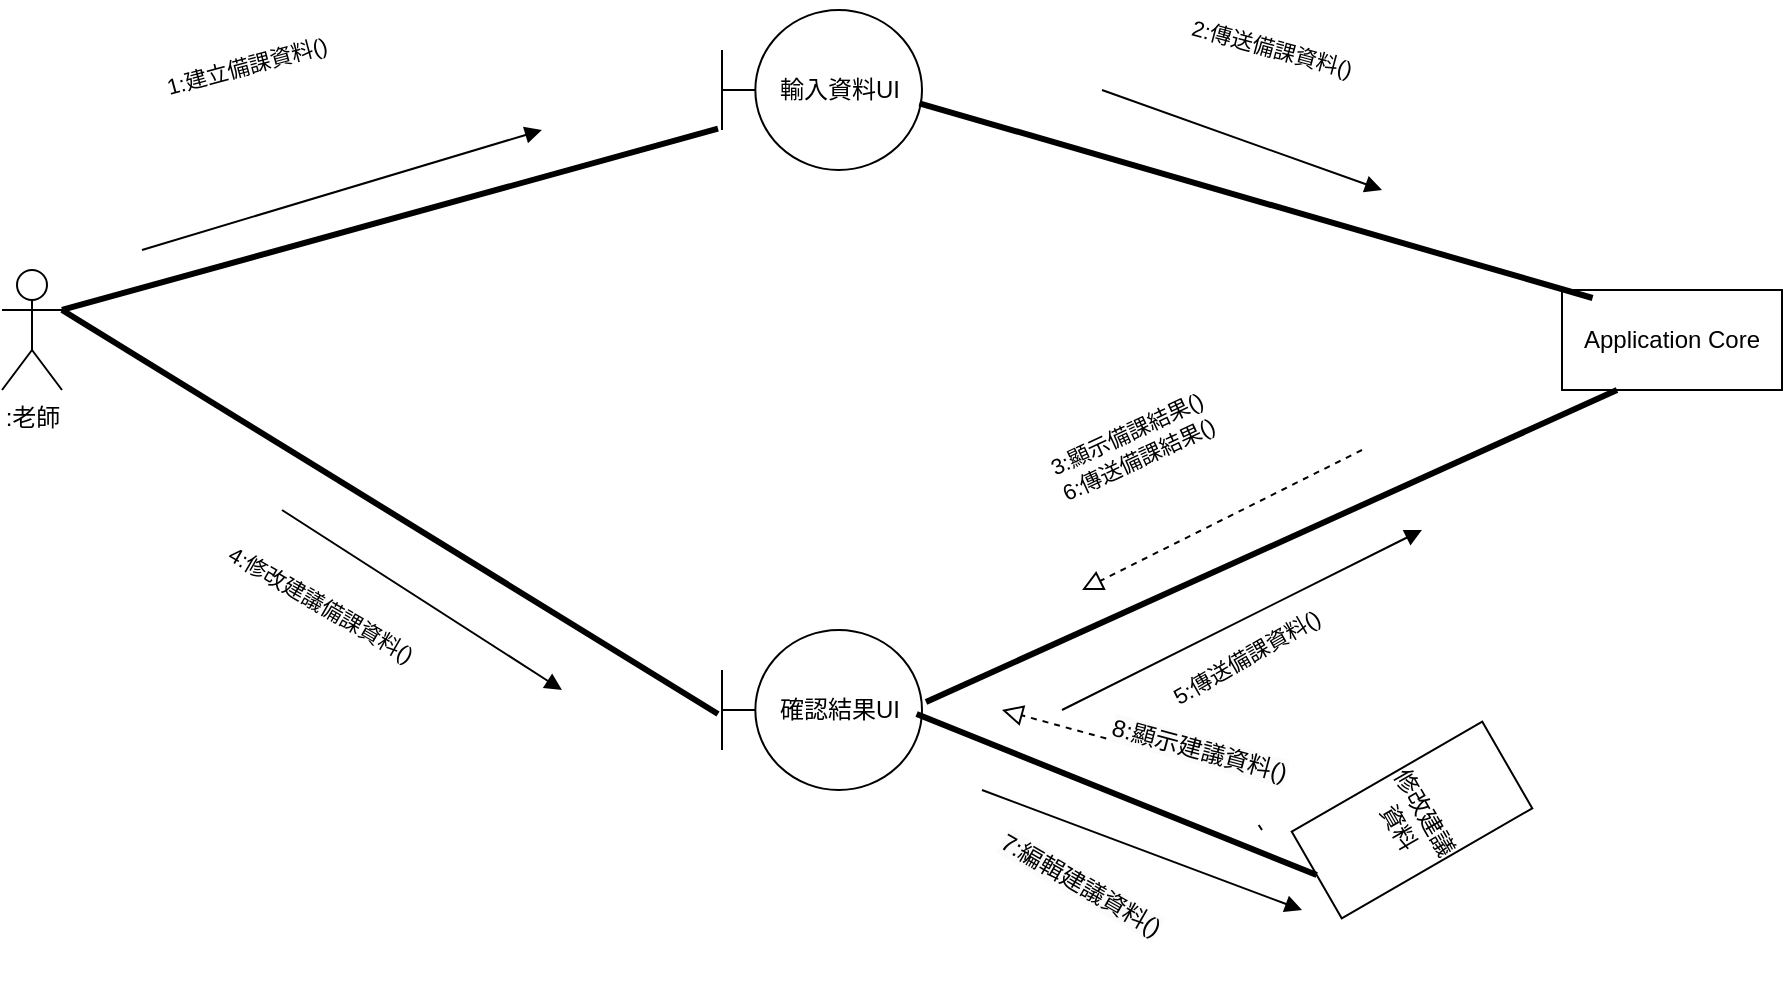 <mxfile>
    <diagram name="第 1 页" id="EOuV5ERvqpZUSFJWVVJ6">
        <mxGraphModel dx="576" dy="332" grid="1" gridSize="10" guides="1" tooltips="1" connect="1" arrows="1" fold="1" page="1" pageScale="1" pageWidth="3300" pageHeight="4681" math="0" shadow="0">
            <root>
                <mxCell id="0"/>
                <mxCell id="1" parent="0"/>
                <mxCell id="JI0BGSiuXUO0SO42sEZ8-1" value=":老師" style="shape=umlActor;verticalLabelPosition=bottom;verticalAlign=top;html=1;outlineConnect=0;" parent="1" vertex="1">
                    <mxGeometry x="60" y="280" width="30" height="60" as="geometry"/>
                </mxCell>
                <mxCell id="JI0BGSiuXUO0SO42sEZ8-2" value="輸入資料UI" style="shape=umlBoundary;whiteSpace=wrap;html=1;" parent="1" vertex="1">
                    <mxGeometry x="420" y="150" width="100" height="80" as="geometry"/>
                </mxCell>
                <mxCell id="JI0BGSiuXUO0SO42sEZ8-3" value="確認結果UI" style="shape=umlBoundary;whiteSpace=wrap;html=1;" parent="1" vertex="1">
                    <mxGeometry x="420" y="460" width="100" height="80" as="geometry"/>
                </mxCell>
                <mxCell id="JI0BGSiuXUO0SO42sEZ8-4" value="Application Core" style="html=1;whiteSpace=wrap;" parent="1" vertex="1">
                    <mxGeometry x="840" y="290" width="110" height="50" as="geometry"/>
                </mxCell>
                <mxCell id="JI0BGSiuXUO0SO42sEZ8-5" value="" style="endArrow=none;startArrow=none;endFill=0;startFill=0;endSize=8;html=1;verticalAlign=bottom;labelBackgroundColor=none;strokeWidth=3;rounded=0;entryX=-0.02;entryY=0.742;entryDx=0;entryDy=0;entryPerimeter=0;exitX=1;exitY=0.333;exitDx=0;exitDy=0;exitPerimeter=0;" parent="1" source="JI0BGSiuXUO0SO42sEZ8-1" target="JI0BGSiuXUO0SO42sEZ8-2" edge="1">
                    <mxGeometry width="160" relative="1" as="geometry">
                        <mxPoint x="120" y="290" as="sourcePoint"/>
                        <mxPoint x="280" y="290" as="targetPoint"/>
                    </mxGeometry>
                </mxCell>
                <mxCell id="JI0BGSiuXUO0SO42sEZ8-6" value="" style="endArrow=none;startArrow=none;endFill=0;startFill=0;endSize=8;html=1;verticalAlign=bottom;labelBackgroundColor=none;strokeWidth=3;rounded=0;entryX=-0.02;entryY=0.525;entryDx=0;entryDy=0;entryPerimeter=0;exitX=1;exitY=0.333;exitDx=0;exitDy=0;exitPerimeter=0;" parent="1" source="JI0BGSiuXUO0SO42sEZ8-1" target="JI0BGSiuXUO0SO42sEZ8-3" edge="1">
                    <mxGeometry width="160" relative="1" as="geometry">
                        <mxPoint x="100" y="310" as="sourcePoint"/>
                        <mxPoint x="268" y="249" as="targetPoint"/>
                    </mxGeometry>
                </mxCell>
                <mxCell id="JI0BGSiuXUO0SO42sEZ8-7" value="" style="endArrow=none;startArrow=none;endFill=0;startFill=0;endSize=8;html=1;verticalAlign=bottom;labelBackgroundColor=none;strokeWidth=3;rounded=0;entryX=0.139;entryY=0.08;entryDx=0;entryDy=0;entryPerimeter=0;exitX=0.987;exitY=0.583;exitDx=0;exitDy=0;exitPerimeter=0;" parent="1" source="JI0BGSiuXUO0SO42sEZ8-2" target="JI0BGSiuXUO0SO42sEZ8-4" edge="1">
                    <mxGeometry width="160" relative="1" as="geometry">
                        <mxPoint x="460" y="220" as="sourcePoint"/>
                        <mxPoint x="528" y="340" as="targetPoint"/>
                    </mxGeometry>
                </mxCell>
                <mxCell id="JI0BGSiuXUO0SO42sEZ8-8" value="" style="endArrow=none;startArrow=none;endFill=0;startFill=0;endSize=8;html=1;verticalAlign=bottom;labelBackgroundColor=none;strokeWidth=3;rounded=0;entryX=0.25;entryY=1;entryDx=0;entryDy=0;exitX=1.02;exitY=0.45;exitDx=0;exitDy=0;exitPerimeter=0;" parent="1" source="JI0BGSiuXUO0SO42sEZ8-3" target="JI0BGSiuXUO0SO42sEZ8-4" edge="1">
                    <mxGeometry width="160" relative="1" as="geometry">
                        <mxPoint x="100" y="310" as="sourcePoint"/>
                        <mxPoint x="268" y="249" as="targetPoint"/>
                    </mxGeometry>
                </mxCell>
                <mxCell id="JI0BGSiuXUO0SO42sEZ8-9" value="" style="html=1;verticalAlign=bottom;labelBackgroundColor=none;endArrow=block;endFill=1;rounded=0;" parent="1" edge="1">
                    <mxGeometry width="160" relative="1" as="geometry">
                        <mxPoint x="130" y="270" as="sourcePoint"/>
                        <mxPoint x="330" y="210" as="targetPoint"/>
                    </mxGeometry>
                </mxCell>
                <mxCell id="JI0BGSiuXUO0SO42sEZ8-10" value="" style="html=1;verticalAlign=bottom;labelBackgroundColor=none;endArrow=block;endFill=1;rounded=0;" parent="1" edge="1">
                    <mxGeometry width="160" relative="1" as="geometry">
                        <mxPoint x="610" y="190" as="sourcePoint"/>
                        <mxPoint x="750" y="240" as="targetPoint"/>
                    </mxGeometry>
                </mxCell>
                <mxCell id="JI0BGSiuXUO0SO42sEZ8-11" value="" style="endArrow=block;startArrow=none;endFill=0;startFill=0;endSize=8;html=1;verticalAlign=bottom;dashed=1;labelBackgroundColor=none;rounded=0;" parent="1" edge="1">
                    <mxGeometry width="160" relative="1" as="geometry">
                        <mxPoint x="740" y="370" as="sourcePoint"/>
                        <mxPoint x="600" y="440" as="targetPoint"/>
                    </mxGeometry>
                </mxCell>
                <mxCell id="JI0BGSiuXUO0SO42sEZ8-12" value="" style="html=1;verticalAlign=bottom;labelBackgroundColor=none;endArrow=block;endFill=1;rounded=0;" parent="1" edge="1">
                    <mxGeometry width="160" relative="1" as="geometry">
                        <mxPoint x="200" y="400" as="sourcePoint"/>
                        <mxPoint x="340" y="490" as="targetPoint"/>
                    </mxGeometry>
                </mxCell>
                <mxCell id="JI0BGSiuXUO0SO42sEZ8-13" value="" style="html=1;verticalAlign=bottom;labelBackgroundColor=none;endArrow=block;endFill=1;rounded=0;" parent="1" edge="1">
                    <mxGeometry width="160" relative="1" as="geometry">
                        <mxPoint x="590" y="500" as="sourcePoint"/>
                        <mxPoint x="770" y="410" as="targetPoint"/>
                    </mxGeometry>
                </mxCell>
                <mxCell id="JI0BGSiuXUO0SO42sEZ8-14" value="&lt;span style=&quot;color: rgb(0, 0, 0); font-family: Helvetica; font-size: 11px; font-style: normal; font-variant-ligatures: normal; font-variant-caps: normal; font-weight: 400; letter-spacing: normal; orphans: 2; text-align: center; text-indent: 0px; text-transform: none; widows: 2; word-spacing: 0px; -webkit-text-stroke-width: 0px; white-space: nowrap; background-color: rgb(255, 255, 255); text-decoration-thickness: initial; text-decoration-style: initial; text-decoration-color: initial; display: inline !important; float: none;&quot;&gt;1:建立備課資料()&lt;/span&gt;" style="text;whiteSpace=wrap;html=1;rotation=-15;" parent="1" vertex="1">
                    <mxGeometry x="140" y="160" width="120" height="40" as="geometry"/>
                </mxCell>
                <mxCell id="JI0BGSiuXUO0SO42sEZ8-15" value="&lt;span style=&quot;color: rgb(0, 0, 0); font-family: Helvetica; font-size: 11px; font-style: normal; font-variant-ligatures: normal; font-variant-caps: normal; font-weight: 400; letter-spacing: normal; orphans: 2; text-align: center; text-indent: 0px; text-transform: none; widows: 2; word-spacing: 0px; -webkit-text-stroke-width: 0px; white-space: nowrap; background-color: rgb(255, 255, 255); text-decoration-thickness: initial; text-decoration-style: initial; text-decoration-color: initial; display: inline !important; float: none;&quot;&gt;2:傳送備課資料()&lt;/span&gt;" style="text;whiteSpace=wrap;html=1;rotation=15;" parent="1" vertex="1">
                    <mxGeometry x="650" y="160" width="120" height="40" as="geometry"/>
                </mxCell>
                <mxCell id="JI0BGSiuXUO0SO42sEZ8-16" value="&lt;span style=&quot;color: rgb(0, 0, 0); font-family: Helvetica; font-size: 11px; font-style: normal; font-variant-ligatures: normal; font-variant-caps: normal; font-weight: 400; letter-spacing: normal; orphans: 2; text-align: center; text-indent: 0px; text-transform: none; widows: 2; word-spacing: 0px; -webkit-text-stroke-width: 0px; white-space: nowrap; background-color: rgb(255, 255, 255); text-decoration-thickness: initial; text-decoration-style: initial; text-decoration-color: initial; display: inline !important; float: none;&quot;&gt;3:顯示備課結果()&lt;/span&gt;&lt;div&gt;&lt;span style=&quot;color: rgb(0, 0, 0); font-family: Helvetica; font-size: 11px; font-style: normal; font-variant-ligatures: normal; font-variant-caps: normal; font-weight: 400; letter-spacing: normal; orphans: 2; text-align: center; text-indent: 0px; text-transform: none; widows: 2; word-spacing: 0px; -webkit-text-stroke-width: 0px; white-space: nowrap; background-color: rgb(255, 255, 255); text-decoration-thickness: initial; text-decoration-style: initial; text-decoration-color: initial; display: inline !important; float: none;&quot;&gt;6:傳送備課結果()&lt;/span&gt;&lt;/div&gt;&lt;div&gt;&lt;/div&gt;" style="text;whiteSpace=wrap;html=1;rotation=-25;" parent="1" vertex="1">
                    <mxGeometry x="580" y="340" width="120" height="40" as="geometry"/>
                </mxCell>
                <mxCell id="JI0BGSiuXUO0SO42sEZ8-17" value="&lt;span style=&quot;color: rgb(0, 0, 0); font-family: Helvetica; font-size: 11px; font-style: normal; font-variant-ligatures: normal; font-variant-caps: normal; font-weight: 400; letter-spacing: normal; orphans: 2; text-align: center; text-indent: 0px; text-transform: none; widows: 2; word-spacing: 0px; -webkit-text-stroke-width: 0px; white-space: nowrap; background-color: rgb(255, 255, 255); text-decoration-thickness: initial; text-decoration-style: initial; text-decoration-color: initial; display: inline !important; float: none;&quot;&gt;4:修改建議備課資料()&lt;/span&gt;" style="text;whiteSpace=wrap;html=1;rotation=30;" parent="1" vertex="1">
                    <mxGeometry x="160" y="440" width="140" height="40" as="geometry"/>
                </mxCell>
                <mxCell id="JI0BGSiuXUO0SO42sEZ8-18" value="&lt;span style=&quot;color: rgb(0, 0, 0); font-family: Helvetica; font-size: 11px; font-style: normal; font-variant-ligatures: normal; font-variant-caps: normal; font-weight: 400; letter-spacing: normal; orphans: 2; text-align: center; text-indent: 0px; text-transform: none; widows: 2; word-spacing: 0px; -webkit-text-stroke-width: 0px; white-space: nowrap; background-color: rgb(255, 255, 255); text-decoration-thickness: initial; text-decoration-style: initial; text-decoration-color: initial; display: inline !important; float: none;&quot;&gt;5:傳送備課資料()&lt;/span&gt;&lt;div&gt;&lt;/div&gt;" style="text;whiteSpace=wrap;html=1;rotation=-30;" parent="1" vertex="1">
                    <mxGeometry x="640" y="450" width="120" height="40" as="geometry"/>
                </mxCell>
                <mxCell id="2" value="修改建議資料" style="html=1;whiteSpace=wrap;rotation=60;direction=south;" vertex="1" parent="1">
                    <mxGeometry x="740" y="500" width="50" height="110" as="geometry"/>
                </mxCell>
                <mxCell id="4" value="" style="endArrow=none;startArrow=none;endFill=0;startFill=0;endSize=8;html=1;verticalAlign=bottom;labelBackgroundColor=none;strokeWidth=3;rounded=0;entryX=1;entryY=0.5;entryDx=0;entryDy=0;exitX=0.973;exitY=0.525;exitDx=0;exitDy=0;exitPerimeter=0;" edge="1" parent="1" source="JI0BGSiuXUO0SO42sEZ8-3" target="2">
                    <mxGeometry width="160" relative="1" as="geometry">
                        <mxPoint x="550.001" y="648.75" as="sourcePoint"/>
                        <mxPoint x="632.37" y="461.25" as="targetPoint"/>
                    </mxGeometry>
                </mxCell>
                <mxCell id="5" value="&lt;span style=&quot;color: rgb(0, 0, 0); font-family: Helvetica; font-size: 12px; font-style: normal; font-variant-ligatures: normal; font-variant-caps: normal; font-weight: 400; letter-spacing: normal; orphans: 2; text-align: center; text-indent: 0px; text-transform: none; widows: 2; word-spacing: 0px; -webkit-text-stroke-width: 0px; background-color: rgb(251, 251, 251); text-decoration-thickness: initial; text-decoration-style: initial; text-decoration-color: initial; float: none; display: inline !important;&quot;&gt;7:編輯建議資料()&lt;/span&gt;" style="text;whiteSpace=wrap;html=1;rotation=30;" vertex="1" parent="1">
                    <mxGeometry x="550" y="580" width="120" height="30" as="geometry"/>
                </mxCell>
                <mxCell id="7" value="" style="html=1;verticalAlign=bottom;labelBackgroundColor=none;endArrow=block;endFill=1;rounded=0;" edge="1" parent="1">
                    <mxGeometry width="160" relative="1" as="geometry">
                        <mxPoint x="550" y="540" as="sourcePoint"/>
                        <mxPoint x="710" y="600" as="targetPoint"/>
                    </mxGeometry>
                </mxCell>
                <mxCell id="8" value="" style="endArrow=block;startArrow=none;endFill=0;startFill=0;endSize=8;html=1;verticalAlign=bottom;dashed=1;labelBackgroundColor=none;rounded=0;" edge="1" parent="1" source="6">
                    <mxGeometry width="160" relative="1" as="geometry">
                        <mxPoint x="690" y="560" as="sourcePoint"/>
                        <mxPoint x="560" y="500" as="targetPoint"/>
                    </mxGeometry>
                </mxCell>
                <mxCell id="11" value="" style="endArrow=none;startArrow=none;endFill=0;startFill=0;endSize=8;html=1;verticalAlign=bottom;dashed=1;labelBackgroundColor=none;rounded=0;" edge="1" parent="1" target="6">
                    <mxGeometry width="160" relative="1" as="geometry">
                        <mxPoint x="690" y="560" as="sourcePoint"/>
                        <mxPoint x="560" y="500" as="targetPoint"/>
                    </mxGeometry>
                </mxCell>
                <mxCell id="6" value="&lt;span style=&quot;color: rgb(0, 0, 0); font-family: Helvetica; font-size: 12px; font-style: normal; font-variant-ligatures: normal; font-variant-caps: normal; font-weight: 400; letter-spacing: normal; orphans: 2; text-align: center; text-indent: 0px; text-transform: none; widows: 2; word-spacing: 0px; -webkit-text-stroke-width: 0px; background-color: rgb(251, 251, 251); text-decoration-thickness: initial; text-decoration-style: initial; text-decoration-color: initial; float: none; display: inline !important;&quot;&gt;8:顯示建議資料()&lt;/span&gt;" style="text;whiteSpace=wrap;html=1;rotation=15;" vertex="1" parent="1">
                    <mxGeometry x="610" y="510" width="120" height="40" as="geometry"/>
                </mxCell>
            </root>
        </mxGraphModel>
    </diagram>
</mxfile>